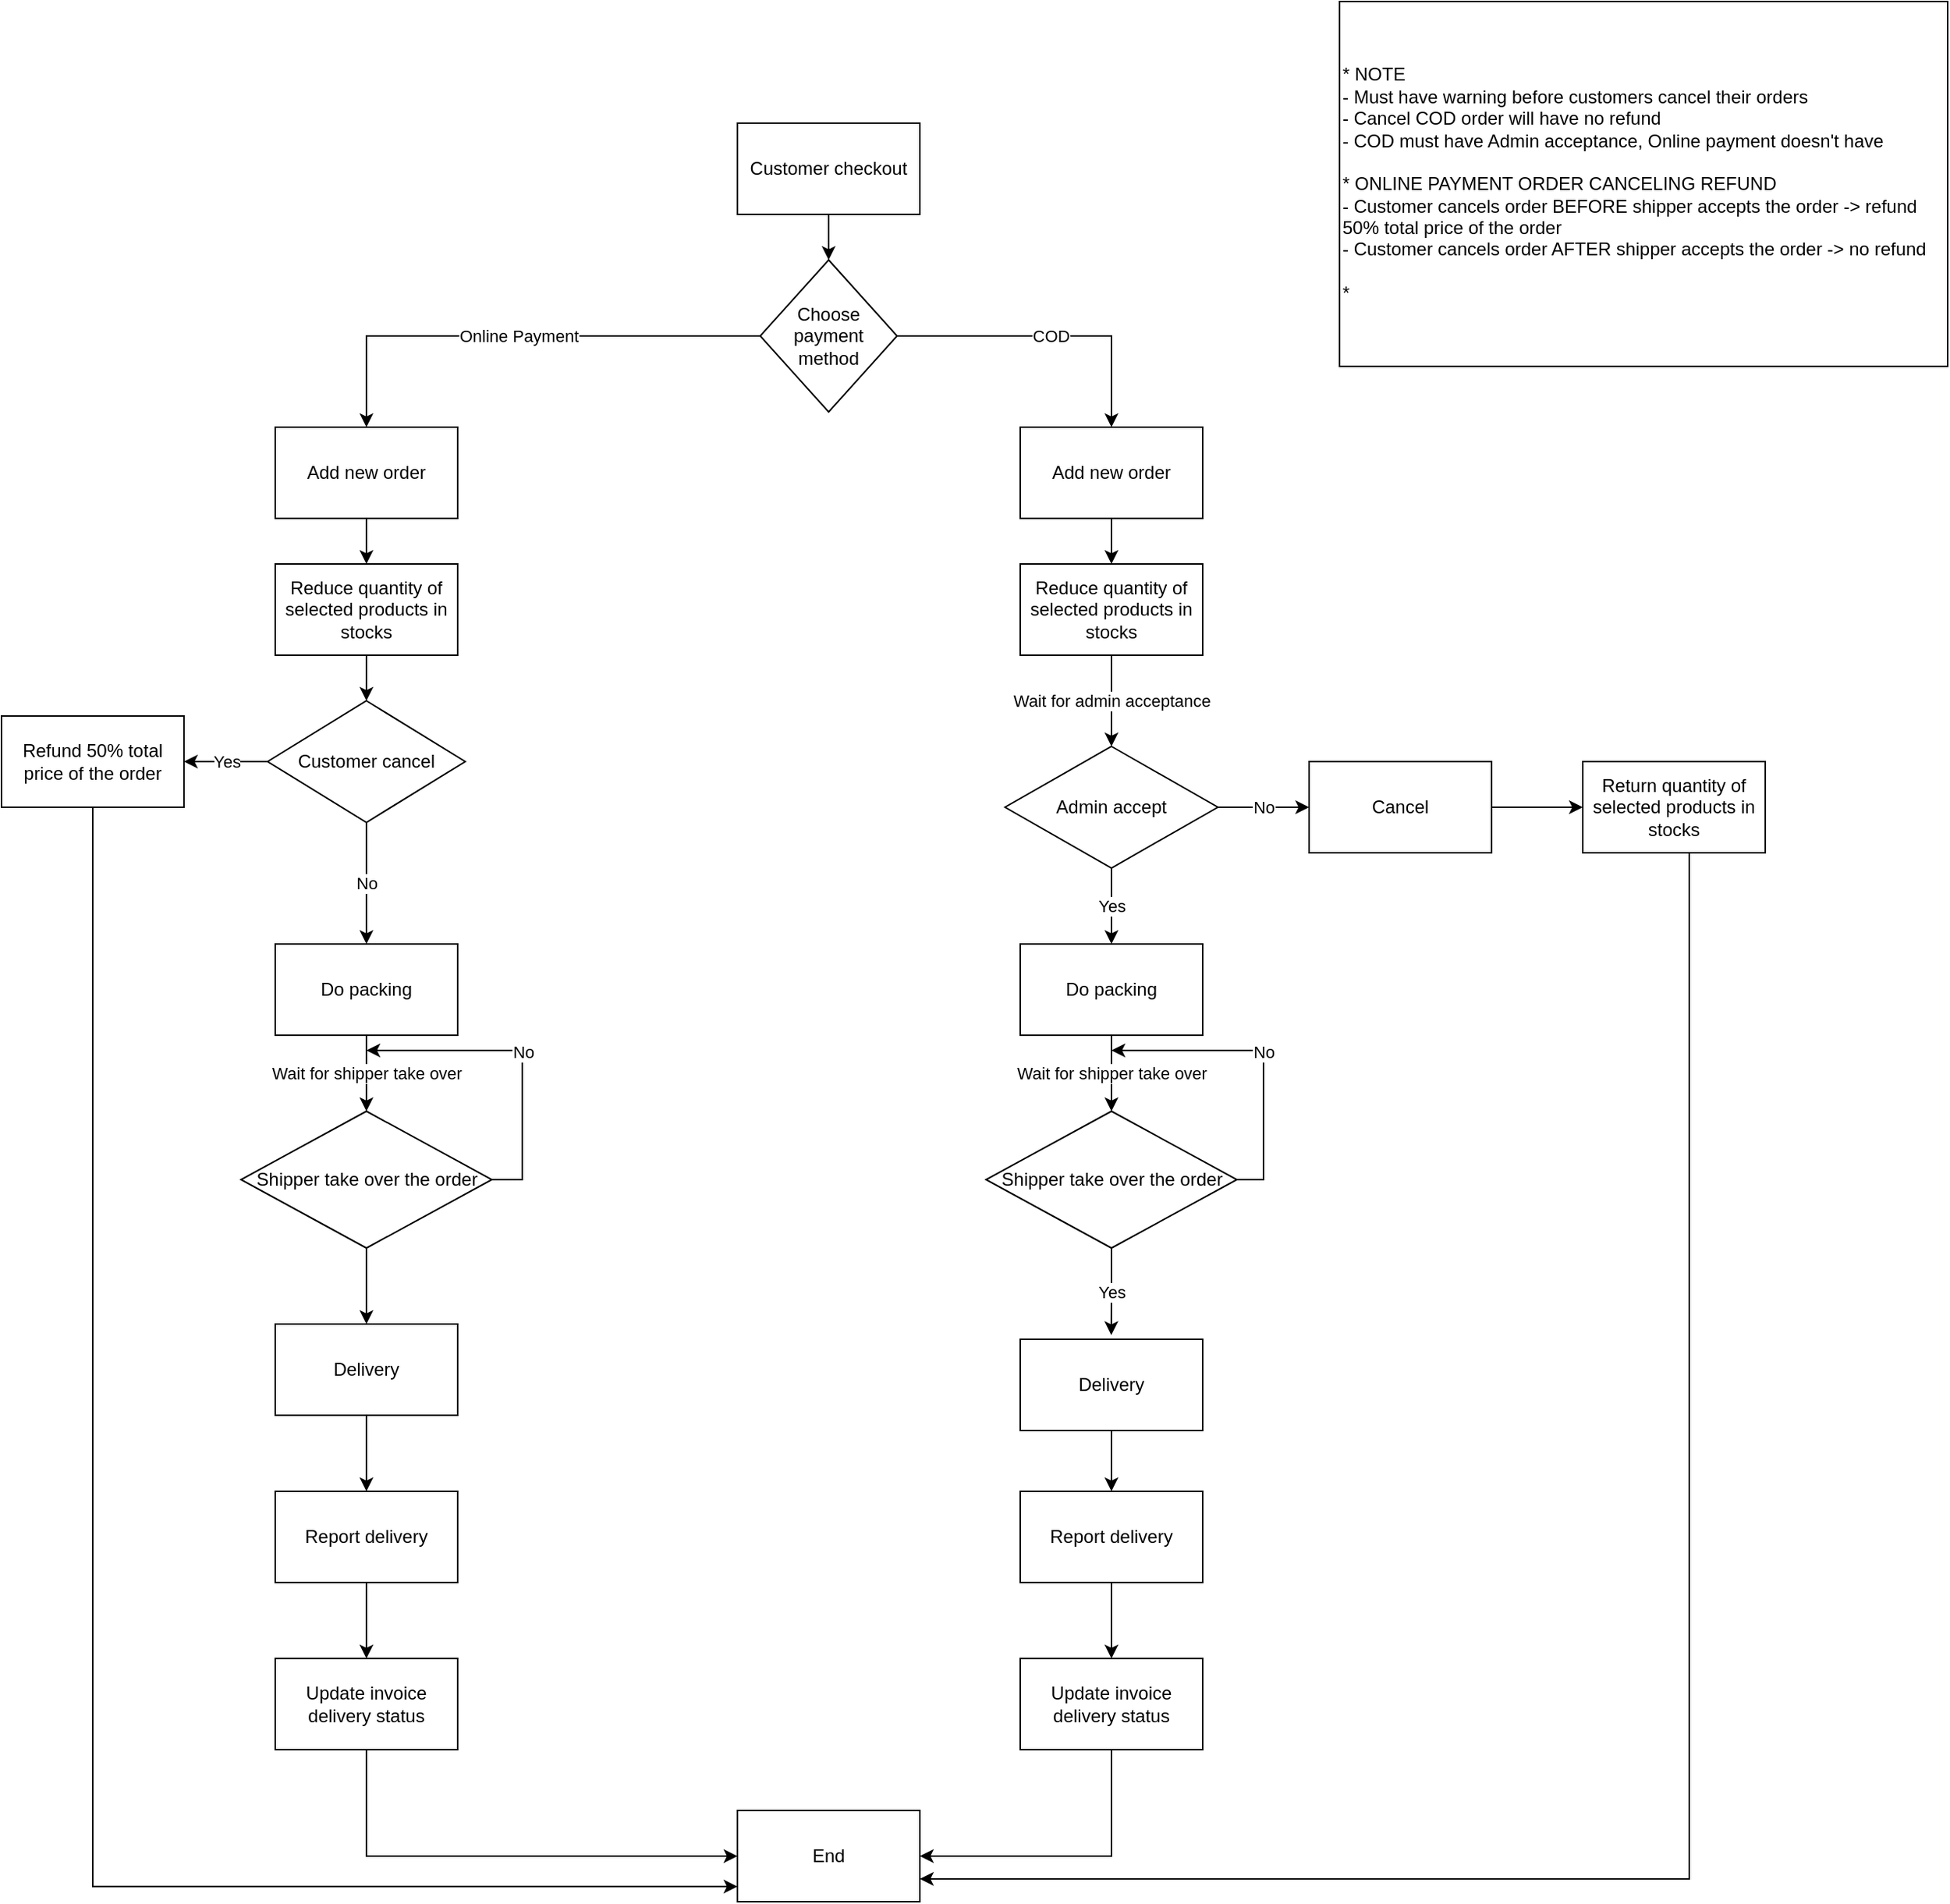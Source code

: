 <mxfile version="21.6.1" type="device">
  <diagram id="C5RBs43oDa-KdzZeNtuy" name="Page-1">
    <mxGraphModel dx="1198" dy="1500" grid="1" gridSize="10" guides="1" tooltips="1" connect="1" arrows="1" fold="1" page="1" pageScale="1" pageWidth="827" pageHeight="1169" math="0" shadow="0">
      <root>
        <mxCell id="WIyWlLk6GJQsqaUBKTNV-0" />
        <mxCell id="WIyWlLk6GJQsqaUBKTNV-1" parent="WIyWlLk6GJQsqaUBKTNV-0" />
        <mxCell id="xdDeYHwy-w81iJUMTwct-5" style="edgeStyle=orthogonalEdgeStyle;rounded=0;orthogonalLoop=1;jettySize=auto;html=1;exitX=0.5;exitY=1;exitDx=0;exitDy=0;" parent="WIyWlLk6GJQsqaUBKTNV-1" source="xdDeYHwy-w81iJUMTwct-0" target="xdDeYHwy-w81iJUMTwct-2" edge="1">
          <mxGeometry relative="1" as="geometry" />
        </mxCell>
        <mxCell id="xdDeYHwy-w81iJUMTwct-0" value="Customer checkout" style="rounded=0;whiteSpace=wrap;html=1;" parent="WIyWlLk6GJQsqaUBKTNV-1" vertex="1">
          <mxGeometry x="354" y="40" width="120" height="60" as="geometry" />
        </mxCell>
        <mxCell id="xdDeYHwy-w81iJUMTwct-6" value="COD" style="edgeStyle=orthogonalEdgeStyle;rounded=0;orthogonalLoop=1;jettySize=auto;html=1;entryX=0.5;entryY=0;entryDx=0;entryDy=0;" parent="WIyWlLk6GJQsqaUBKTNV-1" source="xdDeYHwy-w81iJUMTwct-2" target="xdDeYHwy-w81iJUMTwct-3" edge="1">
          <mxGeometry relative="1" as="geometry" />
        </mxCell>
        <mxCell id="xdDeYHwy-w81iJUMTwct-7" value="Online Payment" style="edgeStyle=orthogonalEdgeStyle;rounded=0;orthogonalLoop=1;jettySize=auto;html=1;entryX=0.5;entryY=0;entryDx=0;entryDy=0;" parent="WIyWlLk6GJQsqaUBKTNV-1" source="xdDeYHwy-w81iJUMTwct-2" target="xdDeYHwy-w81iJUMTwct-4" edge="1">
          <mxGeometry relative="1" as="geometry" />
        </mxCell>
        <mxCell id="xdDeYHwy-w81iJUMTwct-2" value="Choose payment method" style="rhombus;whiteSpace=wrap;html=1;" parent="WIyWlLk6GJQsqaUBKTNV-1" vertex="1">
          <mxGeometry x="369" y="130" width="90" height="100" as="geometry" />
        </mxCell>
        <mxCell id="xdDeYHwy-w81iJUMTwct-12" value="Wait for admin acceptance" style="edgeStyle=orthogonalEdgeStyle;rounded=0;orthogonalLoop=1;jettySize=auto;html=1;entryX=0.5;entryY=0;entryDx=0;entryDy=0;exitX=0.5;exitY=1;exitDx=0;exitDy=0;" parent="WIyWlLk6GJQsqaUBKTNV-1" source="xdDeYHwy-w81iJUMTwct-18" target="xdDeYHwy-w81iJUMTwct-13" edge="1">
          <mxGeometry relative="1" as="geometry">
            <mxPoint x="600" y="370" as="targetPoint" />
          </mxGeometry>
        </mxCell>
        <mxCell id="xdDeYHwy-w81iJUMTwct-19" style="edgeStyle=orthogonalEdgeStyle;rounded=0;orthogonalLoop=1;jettySize=auto;html=1;entryX=0.5;entryY=0;entryDx=0;entryDy=0;" parent="WIyWlLk6GJQsqaUBKTNV-1" source="xdDeYHwy-w81iJUMTwct-3" target="xdDeYHwy-w81iJUMTwct-18" edge="1">
          <mxGeometry relative="1" as="geometry" />
        </mxCell>
        <mxCell id="xdDeYHwy-w81iJUMTwct-3" value="Add new order" style="rounded=0;whiteSpace=wrap;html=1;" parent="WIyWlLk6GJQsqaUBKTNV-1" vertex="1">
          <mxGeometry x="540" y="240" width="120" height="60" as="geometry" />
        </mxCell>
        <mxCell id="xdDeYHwy-w81iJUMTwct-41" style="edgeStyle=orthogonalEdgeStyle;rounded=0;orthogonalLoop=1;jettySize=auto;html=1;" parent="WIyWlLk6GJQsqaUBKTNV-1" source="xdDeYHwy-w81iJUMTwct-4" target="xdDeYHwy-w81iJUMTwct-40" edge="1">
          <mxGeometry relative="1" as="geometry" />
        </mxCell>
        <mxCell id="xdDeYHwy-w81iJUMTwct-4" value="Add new order" style="rounded=0;whiteSpace=wrap;html=1;" parent="WIyWlLk6GJQsqaUBKTNV-1" vertex="1">
          <mxGeometry x="50" y="240" width="120" height="60" as="geometry" />
        </mxCell>
        <mxCell id="xdDeYHwy-w81iJUMTwct-16" value="Yes" style="edgeStyle=orthogonalEdgeStyle;rounded=0;orthogonalLoop=1;jettySize=auto;html=1;entryX=0.5;entryY=0;entryDx=0;entryDy=0;" parent="WIyWlLk6GJQsqaUBKTNV-1" source="xdDeYHwy-w81iJUMTwct-13" target="xdDeYHwy-w81iJUMTwct-15" edge="1">
          <mxGeometry relative="1" as="geometry" />
        </mxCell>
        <mxCell id="xdDeYHwy-w81iJUMTwct-21" value="No" style="edgeStyle=orthogonalEdgeStyle;rounded=0;orthogonalLoop=1;jettySize=auto;html=1;entryX=0;entryY=0.5;entryDx=0;entryDy=0;" parent="WIyWlLk6GJQsqaUBKTNV-1" source="xdDeYHwy-w81iJUMTwct-13" target="xdDeYHwy-w81iJUMTwct-17" edge="1">
          <mxGeometry relative="1" as="geometry" />
        </mxCell>
        <mxCell id="xdDeYHwy-w81iJUMTwct-13" value="Admin accept" style="rhombus;whiteSpace=wrap;html=1;" parent="WIyWlLk6GJQsqaUBKTNV-1" vertex="1">
          <mxGeometry x="530" y="450" width="140" height="80" as="geometry" />
        </mxCell>
        <mxCell id="xdDeYHwy-w81iJUMTwct-26" value="Wait for shipper take over" style="edgeStyle=orthogonalEdgeStyle;rounded=0;orthogonalLoop=1;jettySize=auto;html=1;entryX=0.5;entryY=0;entryDx=0;entryDy=0;" parent="WIyWlLk6GJQsqaUBKTNV-1" source="xdDeYHwy-w81iJUMTwct-15" target="xdDeYHwy-w81iJUMTwct-25" edge="1">
          <mxGeometry relative="1" as="geometry" />
        </mxCell>
        <mxCell id="xdDeYHwy-w81iJUMTwct-15" value="Do packing" style="rounded=0;whiteSpace=wrap;html=1;" parent="WIyWlLk6GJQsqaUBKTNV-1" vertex="1">
          <mxGeometry x="540" y="580" width="120" height="60" as="geometry" />
        </mxCell>
        <mxCell id="xdDeYHwy-w81iJUMTwct-22" style="edgeStyle=orthogonalEdgeStyle;rounded=0;orthogonalLoop=1;jettySize=auto;html=1;entryX=0;entryY=0.5;entryDx=0;entryDy=0;" parent="WIyWlLk6GJQsqaUBKTNV-1" source="xdDeYHwy-w81iJUMTwct-17" target="xdDeYHwy-w81iJUMTwct-20" edge="1">
          <mxGeometry relative="1" as="geometry" />
        </mxCell>
        <mxCell id="xdDeYHwy-w81iJUMTwct-17" value="Cancel" style="rounded=0;whiteSpace=wrap;html=1;" parent="WIyWlLk6GJQsqaUBKTNV-1" vertex="1">
          <mxGeometry x="730" y="460" width="120" height="60" as="geometry" />
        </mxCell>
        <mxCell id="xdDeYHwy-w81iJUMTwct-18" value="Reduce quantity of selected products in stocks" style="rounded=0;whiteSpace=wrap;html=1;" parent="WIyWlLk6GJQsqaUBKTNV-1" vertex="1">
          <mxGeometry x="540" y="330" width="120" height="60" as="geometry" />
        </mxCell>
        <mxCell id="xdDeYHwy-w81iJUMTwct-39" style="edgeStyle=orthogonalEdgeStyle;rounded=0;orthogonalLoop=1;jettySize=auto;html=1;entryX=1;entryY=0.75;entryDx=0;entryDy=0;" parent="WIyWlLk6GJQsqaUBKTNV-1" source="xdDeYHwy-w81iJUMTwct-20" target="xdDeYHwy-w81iJUMTwct-32" edge="1">
          <mxGeometry relative="1" as="geometry">
            <Array as="points">
              <mxPoint x="980" y="1195" />
            </Array>
          </mxGeometry>
        </mxCell>
        <mxCell id="xdDeYHwy-w81iJUMTwct-20" value="Return quantity of selected products in stocks" style="rounded=0;whiteSpace=wrap;html=1;" parent="WIyWlLk6GJQsqaUBKTNV-1" vertex="1">
          <mxGeometry x="910" y="460" width="120" height="60" as="geometry" />
        </mxCell>
        <mxCell id="xdDeYHwy-w81iJUMTwct-23" value="&lt;div align=&quot;left&quot;&gt;* NOTE&lt;/div&gt;&lt;div align=&quot;left&quot;&gt;- Must have warning before customers cancel their orders&lt;/div&gt;&lt;div align=&quot;left&quot;&gt;- Cancel COD order will have no refund&lt;br&gt;&lt;/div&gt;&lt;div align=&quot;left&quot;&gt;- COD must have Admin acceptance, Online payment doesn&#39;t have&lt;/div&gt;&lt;div align=&quot;left&quot;&gt;&lt;br&gt;&lt;/div&gt;&lt;div align=&quot;left&quot;&gt;* ONLINE PAYMENT ORDER CANCELING REFUND&lt;br&gt;&lt;/div&gt;&lt;div align=&quot;left&quot;&gt;- Customer cancels order BEFORE shipper accepts the order -&amp;gt; refund 50% total price of the order&lt;br&gt;&lt;/div&gt;&lt;div align=&quot;left&quot;&gt;- Customer cancels order AFTER shipper accepts the order -&amp;gt; no refund&lt;/div&gt;&lt;div align=&quot;left&quot;&gt;&lt;br&gt;&lt;/div&gt;&lt;div align=&quot;left&quot;&gt;* &lt;br&gt;&lt;/div&gt;" style="rounded=0;whiteSpace=wrap;html=1;align=left;" parent="WIyWlLk6GJQsqaUBKTNV-1" vertex="1">
          <mxGeometry x="750" y="-40" width="400" height="240" as="geometry" />
        </mxCell>
        <mxCell id="xdDeYHwy-w81iJUMTwct-28" value="No" style="edgeStyle=orthogonalEdgeStyle;rounded=0;orthogonalLoop=1;jettySize=auto;html=1;exitX=1;exitY=0.5;exitDx=0;exitDy=0;" parent="WIyWlLk6GJQsqaUBKTNV-1" source="xdDeYHwy-w81iJUMTwct-25" edge="1">
          <mxGeometry relative="1" as="geometry">
            <mxPoint x="600" y="650" as="targetPoint" />
            <Array as="points">
              <mxPoint x="700" y="735" />
              <mxPoint x="700" y="650" />
            </Array>
          </mxGeometry>
        </mxCell>
        <mxCell id="xdDeYHwy-w81iJUMTwct-31" value="Yes" style="edgeStyle=orthogonalEdgeStyle;rounded=0;orthogonalLoop=1;jettySize=auto;html=1;entryX=0.499;entryY=-0.046;entryDx=0;entryDy=0;entryPerimeter=0;" parent="WIyWlLk6GJQsqaUBKTNV-1" source="xdDeYHwy-w81iJUMTwct-25" edge="1" target="xdDeYHwy-w81iJUMTwct-34">
          <mxGeometry relative="1" as="geometry">
            <mxPoint x="600" y="810" as="targetPoint" />
          </mxGeometry>
        </mxCell>
        <mxCell id="xdDeYHwy-w81iJUMTwct-25" value="Shipper take over the order" style="rhombus;whiteSpace=wrap;html=1;" parent="WIyWlLk6GJQsqaUBKTNV-1" vertex="1">
          <mxGeometry x="517.5" y="690" width="165" height="90" as="geometry" />
        </mxCell>
        <mxCell id="xdDeYHwy-w81iJUMTwct-32" value="End" style="rounded=0;whiteSpace=wrap;html=1;" parent="WIyWlLk6GJQsqaUBKTNV-1" vertex="1">
          <mxGeometry x="354" y="1150" width="120" height="60" as="geometry" />
        </mxCell>
        <mxCell id="xdDeYHwy-w81iJUMTwct-37" style="edgeStyle=orthogonalEdgeStyle;rounded=0;orthogonalLoop=1;jettySize=auto;html=1;entryX=0.5;entryY=0;entryDx=0;entryDy=0;" parent="WIyWlLk6GJQsqaUBKTNV-1" source="xdDeYHwy-w81iJUMTwct-33" target="xdDeYHwy-w81iJUMTwct-36" edge="1">
          <mxGeometry relative="1" as="geometry" />
        </mxCell>
        <mxCell id="xdDeYHwy-w81iJUMTwct-33" value="Report delivery" style="rounded=0;whiteSpace=wrap;html=1;" parent="WIyWlLk6GJQsqaUBKTNV-1" vertex="1">
          <mxGeometry x="540" y="940" width="120" height="60" as="geometry" />
        </mxCell>
        <mxCell id="xdDeYHwy-w81iJUMTwct-35" style="edgeStyle=orthogonalEdgeStyle;rounded=0;orthogonalLoop=1;jettySize=auto;html=1;entryX=0.5;entryY=0;entryDx=0;entryDy=0;" parent="WIyWlLk6GJQsqaUBKTNV-1" source="xdDeYHwy-w81iJUMTwct-34" target="xdDeYHwy-w81iJUMTwct-33" edge="1">
          <mxGeometry relative="1" as="geometry" />
        </mxCell>
        <mxCell id="xdDeYHwy-w81iJUMTwct-34" value="Delivery" style="rounded=0;whiteSpace=wrap;html=1;" parent="WIyWlLk6GJQsqaUBKTNV-1" vertex="1">
          <mxGeometry x="540" y="840" width="120" height="60" as="geometry" />
        </mxCell>
        <mxCell id="xdDeYHwy-w81iJUMTwct-38" style="edgeStyle=orthogonalEdgeStyle;rounded=0;orthogonalLoop=1;jettySize=auto;html=1;entryX=1;entryY=0.5;entryDx=0;entryDy=0;exitX=0.5;exitY=1;exitDx=0;exitDy=0;" parent="WIyWlLk6GJQsqaUBKTNV-1" source="xdDeYHwy-w81iJUMTwct-36" target="xdDeYHwy-w81iJUMTwct-32" edge="1">
          <mxGeometry relative="1" as="geometry" />
        </mxCell>
        <mxCell id="xdDeYHwy-w81iJUMTwct-36" value="Update invoice delivery status" style="rounded=0;whiteSpace=wrap;html=1;" parent="WIyWlLk6GJQsqaUBKTNV-1" vertex="1">
          <mxGeometry x="540" y="1050" width="120" height="60" as="geometry" />
        </mxCell>
        <mxCell id="xdDeYHwy-w81iJUMTwct-43" style="edgeStyle=orthogonalEdgeStyle;rounded=0;orthogonalLoop=1;jettySize=auto;html=1;entryX=0.5;entryY=0;entryDx=0;entryDy=0;" parent="WIyWlLk6GJQsqaUBKTNV-1" source="xdDeYHwy-w81iJUMTwct-40" target="xdDeYHwy-w81iJUMTwct-42" edge="1">
          <mxGeometry relative="1" as="geometry" />
        </mxCell>
        <mxCell id="xdDeYHwy-w81iJUMTwct-40" value="Reduce quantity of selected products in stocks" style="rounded=0;whiteSpace=wrap;html=1;" parent="WIyWlLk6GJQsqaUBKTNV-1" vertex="1">
          <mxGeometry x="50" y="330" width="120" height="60" as="geometry" />
        </mxCell>
        <mxCell id="xdDeYHwy-w81iJUMTwct-46" value="Yes" style="edgeStyle=orthogonalEdgeStyle;rounded=0;orthogonalLoop=1;jettySize=auto;html=1;entryX=1;entryY=0.5;entryDx=0;entryDy=0;" parent="WIyWlLk6GJQsqaUBKTNV-1" source="xdDeYHwy-w81iJUMTwct-42" target="xdDeYHwy-w81iJUMTwct-45" edge="1">
          <mxGeometry relative="1" as="geometry" />
        </mxCell>
        <mxCell id="xdDeYHwy-w81iJUMTwct-49" value="No" style="edgeStyle=orthogonalEdgeStyle;rounded=0;orthogonalLoop=1;jettySize=auto;html=1;entryX=0.5;entryY=0;entryDx=0;entryDy=0;" parent="WIyWlLk6GJQsqaUBKTNV-1" source="xdDeYHwy-w81iJUMTwct-42" target="xdDeYHwy-w81iJUMTwct-48" edge="1">
          <mxGeometry relative="1" as="geometry" />
        </mxCell>
        <mxCell id="xdDeYHwy-w81iJUMTwct-42" value="Customer cancel" style="rhombus;whiteSpace=wrap;html=1;" parent="WIyWlLk6GJQsqaUBKTNV-1" vertex="1">
          <mxGeometry x="45" y="420" width="130" height="80" as="geometry" />
        </mxCell>
        <mxCell id="xdDeYHwy-w81iJUMTwct-47" style="edgeStyle=orthogonalEdgeStyle;rounded=0;orthogonalLoop=1;jettySize=auto;html=1;exitX=0.5;exitY=1;exitDx=0;exitDy=0;" parent="WIyWlLk6GJQsqaUBKTNV-1" source="xdDeYHwy-w81iJUMTwct-45" edge="1">
          <mxGeometry relative="1" as="geometry">
            <mxPoint x="354" y="1200" as="targetPoint" />
            <Array as="points">
              <mxPoint x="-70" y="1200" />
              <mxPoint x="354" y="1200" />
            </Array>
          </mxGeometry>
        </mxCell>
        <mxCell id="xdDeYHwy-w81iJUMTwct-45" value="Refund 50% total price of the order" style="rounded=0;whiteSpace=wrap;html=1;" parent="WIyWlLk6GJQsqaUBKTNV-1" vertex="1">
          <mxGeometry x="-130" y="430" width="120" height="60" as="geometry" />
        </mxCell>
        <mxCell id="xdDeYHwy-w81iJUMTwct-52" value="Wait for shipper take over" style="edgeStyle=orthogonalEdgeStyle;rounded=0;orthogonalLoop=1;jettySize=auto;html=1;entryX=0.5;entryY=0;entryDx=0;entryDy=0;" parent="WIyWlLk6GJQsqaUBKTNV-1" source="xdDeYHwy-w81iJUMTwct-48" target="xdDeYHwy-w81iJUMTwct-51" edge="1">
          <mxGeometry relative="1" as="geometry" />
        </mxCell>
        <mxCell id="xdDeYHwy-w81iJUMTwct-48" value="Do packing" style="rounded=0;whiteSpace=wrap;html=1;" parent="WIyWlLk6GJQsqaUBKTNV-1" vertex="1">
          <mxGeometry x="50" y="580" width="120" height="60" as="geometry" />
        </mxCell>
        <mxCell id="xdDeYHwy-w81iJUMTwct-50" value="No" style="edgeStyle=orthogonalEdgeStyle;rounded=0;orthogonalLoop=1;jettySize=auto;html=1;exitX=1;exitY=0.5;exitDx=0;exitDy=0;" parent="WIyWlLk6GJQsqaUBKTNV-1" source="xdDeYHwy-w81iJUMTwct-51" edge="1">
          <mxGeometry relative="1" as="geometry">
            <mxPoint x="110" y="650" as="targetPoint" />
            <Array as="points">
              <mxPoint x="212.5" y="735" />
              <mxPoint x="212.5" y="650" />
            </Array>
          </mxGeometry>
        </mxCell>
        <mxCell id="xdDeYHwy-w81iJUMTwct-54" style="edgeStyle=orthogonalEdgeStyle;rounded=0;orthogonalLoop=1;jettySize=auto;html=1;entryX=0.5;entryY=0;entryDx=0;entryDy=0;" parent="WIyWlLk6GJQsqaUBKTNV-1" source="xdDeYHwy-w81iJUMTwct-51" target="xdDeYHwy-w81iJUMTwct-53" edge="1">
          <mxGeometry relative="1" as="geometry" />
        </mxCell>
        <mxCell id="xdDeYHwy-w81iJUMTwct-51" value="Shipper take over the order" style="rhombus;whiteSpace=wrap;html=1;" parent="WIyWlLk6GJQsqaUBKTNV-1" vertex="1">
          <mxGeometry x="27.5" y="690" width="165" height="90" as="geometry" />
        </mxCell>
        <mxCell id="xdDeYHwy-w81iJUMTwct-58" style="edgeStyle=orthogonalEdgeStyle;rounded=0;orthogonalLoop=1;jettySize=auto;html=1;entryX=0.5;entryY=0;entryDx=0;entryDy=0;" parent="WIyWlLk6GJQsqaUBKTNV-1" source="xdDeYHwy-w81iJUMTwct-53" target="xdDeYHwy-w81iJUMTwct-56" edge="1">
          <mxGeometry relative="1" as="geometry" />
        </mxCell>
        <mxCell id="xdDeYHwy-w81iJUMTwct-53" value="Delivery" style="rounded=0;whiteSpace=wrap;html=1;" parent="WIyWlLk6GJQsqaUBKTNV-1" vertex="1">
          <mxGeometry x="50" y="830" width="120" height="60" as="geometry" />
        </mxCell>
        <mxCell id="xdDeYHwy-w81iJUMTwct-55" style="edgeStyle=orthogonalEdgeStyle;rounded=0;orthogonalLoop=1;jettySize=auto;html=1;entryX=0.5;entryY=0;entryDx=0;entryDy=0;" parent="WIyWlLk6GJQsqaUBKTNV-1" source="xdDeYHwy-w81iJUMTwct-56" target="xdDeYHwy-w81iJUMTwct-57" edge="1">
          <mxGeometry relative="1" as="geometry" />
        </mxCell>
        <mxCell id="xdDeYHwy-w81iJUMTwct-56" value="Report delivery" style="rounded=0;whiteSpace=wrap;html=1;" parent="WIyWlLk6GJQsqaUBKTNV-1" vertex="1">
          <mxGeometry x="50" y="940" width="120" height="60" as="geometry" />
        </mxCell>
        <mxCell id="xdDeYHwy-w81iJUMTwct-59" style="edgeStyle=orthogonalEdgeStyle;rounded=0;orthogonalLoop=1;jettySize=auto;html=1;entryX=0;entryY=0.5;entryDx=0;entryDy=0;exitX=0.5;exitY=1;exitDx=0;exitDy=0;" parent="WIyWlLk6GJQsqaUBKTNV-1" source="xdDeYHwy-w81iJUMTwct-57" target="xdDeYHwy-w81iJUMTwct-32" edge="1">
          <mxGeometry relative="1" as="geometry" />
        </mxCell>
        <mxCell id="xdDeYHwy-w81iJUMTwct-57" value="Update invoice delivery status" style="rounded=0;whiteSpace=wrap;html=1;" parent="WIyWlLk6GJQsqaUBKTNV-1" vertex="1">
          <mxGeometry x="50" y="1050" width="120" height="60" as="geometry" />
        </mxCell>
      </root>
    </mxGraphModel>
  </diagram>
</mxfile>
